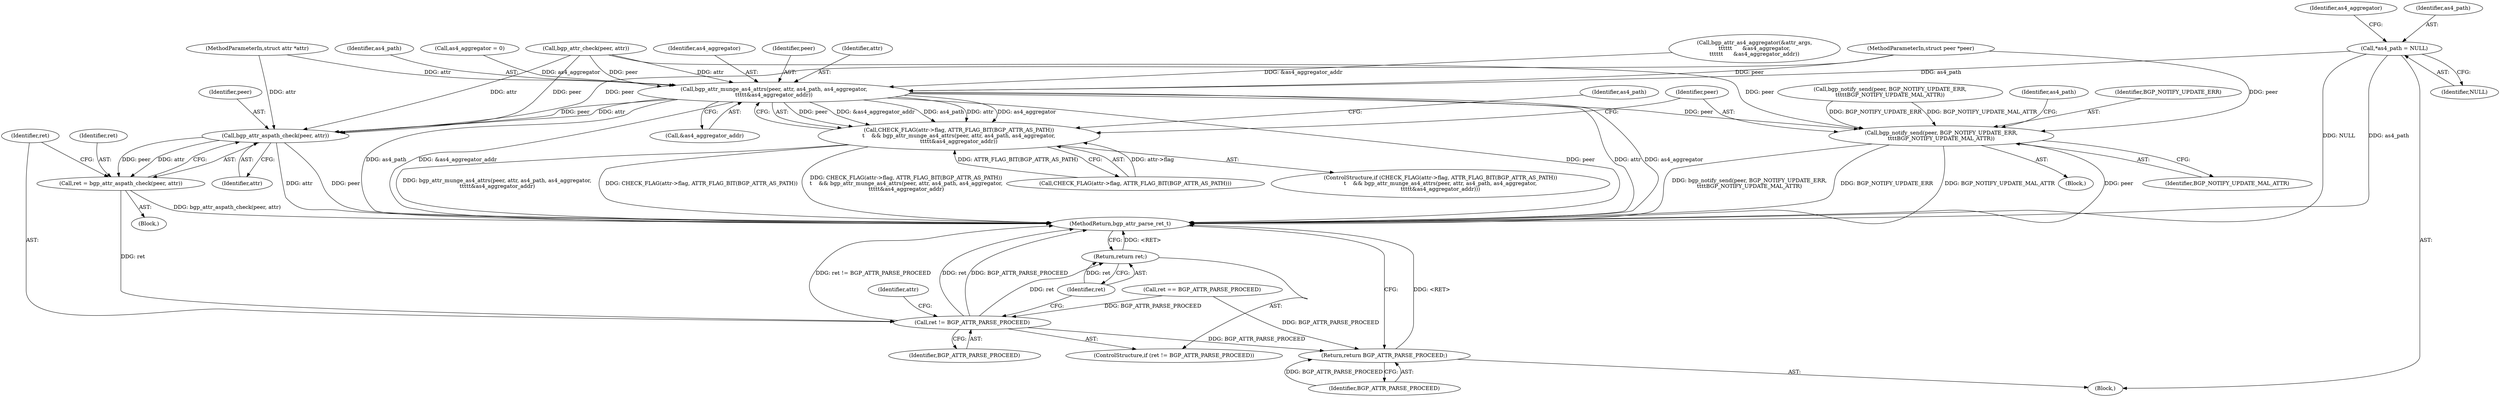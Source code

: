 digraph "0_frr_943d595a018e69b550db08cccba1d0778a86705a@pointer" {
"1000155" [label="(Call,*as4_path = NULL)"];
"1000712" [label="(Call,bgp_attr_munge_as4_attrs(peer, attr, as4_path, as4_aggregator,\n\t\t\t\t\t&as4_aggregator_addr))"];
"1000705" [label="(Call,CHECK_FLAG(attr->flag, ATTR_FLAG_BIT(BGP_ATTR_AS_PATH))\n\t    && bgp_attr_munge_as4_attrs(peer, attr, as4_path, as4_aggregator,\n\t\t\t\t\t&as4_aggregator_addr))"];
"1000720" [label="(Call,bgp_notify_send(peer, BGP_NOTIFY_UPDATE_ERR,\n\t\t\t\tBGP_NOTIFY_UPDATE_MAL_ATTR))"];
"1000747" [label="(Call,bgp_attr_aspath_check(peer, attr))"];
"1000745" [label="(Call,ret = bgp_attr_aspath_check(peer, attr))"];
"1000751" [label="(Call,ret != BGP_ATTR_PARSE_PROCEED)"];
"1000754" [label="(Return,return ret;)"];
"1000794" [label="(Return,return BGP_ATTR_PARSE_PROCEED;)"];
"1000723" [label="(Identifier,BGP_NOTIFY_UPDATE_MAL_ATTR)"];
"1000135" [label="(MethodParameterIn,struct attr *attr)"];
"1000571" [label="(Call,bgp_notify_send(peer, BGP_NOTIFY_UPDATE_ERR,\n\t\t\t\t\tBGP_NOTIFY_UPDATE_MAL_ATTR))"];
"1000713" [label="(Identifier,peer)"];
"1000744" [label="(Block,)"];
"1000751" [label="(Call,ret != BGP_ATTR_PARSE_PROCEED)"];
"1000721" [label="(Identifier,peer)"];
"1000758" [label="(Identifier,attr)"];
"1000732" [label="(Identifier,as4_path)"];
"1000749" [label="(Identifier,attr)"];
"1000794" [label="(Return,return BGP_ATTR_PARSE_PROCEED;)"];
"1000402" [label="(Call,ret == BGP_ATTR_PARSE_PROCEED)"];
"1000155" [label="(Call,*as4_path = NULL)"];
"1000747" [label="(Call,bgp_attr_aspath_check(peer, attr))"];
"1000714" [label="(Identifier,attr)"];
"1000717" [label="(Call,&as4_aggregator_addr)"];
"1000139" [label="(Block,)"];
"1000746" [label="(Identifier,ret)"];
"1000472" [label="(Call,bgp_attr_as4_aggregator(&attr_args,\n\t\t\t\t\t\t      &as4_aggregator,\n\t\t\t\t\t\t      &as4_aggregator_addr))"];
"1000748" [label="(Identifier,peer)"];
"1000159" [label="(Call,as4_aggregator = 0)"];
"1000750" [label="(ControlStructure,if (ret != BGP_ATTR_PARSE_PROCEED))"];
"1000704" [label="(ControlStructure,if (CHECK_FLAG(attr->flag, ATTR_FLAG_BIT(BGP_ATTR_AS_PATH))\n\t    && bgp_attr_munge_as4_attrs(peer, attr, as4_path, as4_aggregator,\n\t\t\t\t\t&as4_aggregator_addr)))"];
"1000720" [label="(Call,bgp_notify_send(peer, BGP_NOTIFY_UPDATE_ERR,\n\t\t\t\tBGP_NOTIFY_UPDATE_MAL_ATTR))"];
"1000754" [label="(Return,return ret;)"];
"1000712" [label="(Call,bgp_attr_munge_as4_attrs(peer, attr, as4_path, as4_aggregator,\n\t\t\t\t\t&as4_aggregator_addr))"];
"1000705" [label="(Call,CHECK_FLAG(attr->flag, ATTR_FLAG_BIT(BGP_ATTR_AS_PATH))\n\t    && bgp_attr_munge_as4_attrs(peer, attr, as4_path, as4_aggregator,\n\t\t\t\t\t&as4_aggregator_addr))"];
"1000719" [label="(Block,)"];
"1000753" [label="(Identifier,BGP_ATTR_PARSE_PROCEED)"];
"1000160" [label="(Identifier,as4_aggregator)"];
"1000725" [label="(Identifier,as4_path)"];
"1000745" [label="(Call,ret = bgp_attr_aspath_check(peer, attr))"];
"1000752" [label="(Identifier,ret)"];
"1000716" [label="(Identifier,as4_aggregator)"];
"1000755" [label="(Identifier,ret)"];
"1000156" [label="(Identifier,as4_path)"];
"1000692" [label="(Call,bgp_attr_check(peer, attr))"];
"1000715" [label="(Identifier,as4_path)"];
"1000795" [label="(Identifier,BGP_ATTR_PARSE_PROCEED)"];
"1000722" [label="(Identifier,BGP_NOTIFY_UPDATE_ERR)"];
"1000157" [label="(Identifier,NULL)"];
"1000134" [label="(MethodParameterIn,struct peer *peer)"];
"1000706" [label="(Call,CHECK_FLAG(attr->flag, ATTR_FLAG_BIT(BGP_ATTR_AS_PATH)))"];
"1000796" [label="(MethodReturn,bgp_attr_parse_ret_t)"];
"1000155" -> "1000139"  [label="AST: "];
"1000155" -> "1000157"  [label="CFG: "];
"1000156" -> "1000155"  [label="AST: "];
"1000157" -> "1000155"  [label="AST: "];
"1000160" -> "1000155"  [label="CFG: "];
"1000155" -> "1000796"  [label="DDG: NULL"];
"1000155" -> "1000796"  [label="DDG: as4_path"];
"1000155" -> "1000712"  [label="DDG: as4_path"];
"1000712" -> "1000705"  [label="AST: "];
"1000712" -> "1000717"  [label="CFG: "];
"1000713" -> "1000712"  [label="AST: "];
"1000714" -> "1000712"  [label="AST: "];
"1000715" -> "1000712"  [label="AST: "];
"1000716" -> "1000712"  [label="AST: "];
"1000717" -> "1000712"  [label="AST: "];
"1000705" -> "1000712"  [label="CFG: "];
"1000712" -> "1000796"  [label="DDG: attr"];
"1000712" -> "1000796"  [label="DDG: as4_aggregator"];
"1000712" -> "1000796"  [label="DDG: as4_path"];
"1000712" -> "1000796"  [label="DDG: &as4_aggregator_addr"];
"1000712" -> "1000796"  [label="DDG: peer"];
"1000712" -> "1000705"  [label="DDG: peer"];
"1000712" -> "1000705"  [label="DDG: &as4_aggregator_addr"];
"1000712" -> "1000705"  [label="DDG: as4_path"];
"1000712" -> "1000705"  [label="DDG: attr"];
"1000712" -> "1000705"  [label="DDG: as4_aggregator"];
"1000692" -> "1000712"  [label="DDG: peer"];
"1000692" -> "1000712"  [label="DDG: attr"];
"1000134" -> "1000712"  [label="DDG: peer"];
"1000135" -> "1000712"  [label="DDG: attr"];
"1000159" -> "1000712"  [label="DDG: as4_aggregator"];
"1000472" -> "1000712"  [label="DDG: &as4_aggregator_addr"];
"1000712" -> "1000720"  [label="DDG: peer"];
"1000712" -> "1000747"  [label="DDG: peer"];
"1000712" -> "1000747"  [label="DDG: attr"];
"1000705" -> "1000704"  [label="AST: "];
"1000705" -> "1000706"  [label="CFG: "];
"1000706" -> "1000705"  [label="AST: "];
"1000721" -> "1000705"  [label="CFG: "];
"1000732" -> "1000705"  [label="CFG: "];
"1000705" -> "1000796"  [label="DDG: bgp_attr_munge_as4_attrs(peer, attr, as4_path, as4_aggregator,\n\t\t\t\t\t&as4_aggregator_addr)"];
"1000705" -> "1000796"  [label="DDG: CHECK_FLAG(attr->flag, ATTR_FLAG_BIT(BGP_ATTR_AS_PATH))"];
"1000705" -> "1000796"  [label="DDG: CHECK_FLAG(attr->flag, ATTR_FLAG_BIT(BGP_ATTR_AS_PATH))\n\t    && bgp_attr_munge_as4_attrs(peer, attr, as4_path, as4_aggregator,\n\t\t\t\t\t&as4_aggregator_addr)"];
"1000706" -> "1000705"  [label="DDG: attr->flag"];
"1000706" -> "1000705"  [label="DDG: ATTR_FLAG_BIT(BGP_ATTR_AS_PATH)"];
"1000720" -> "1000719"  [label="AST: "];
"1000720" -> "1000723"  [label="CFG: "];
"1000721" -> "1000720"  [label="AST: "];
"1000722" -> "1000720"  [label="AST: "];
"1000723" -> "1000720"  [label="AST: "];
"1000725" -> "1000720"  [label="CFG: "];
"1000720" -> "1000796"  [label="DDG: peer"];
"1000720" -> "1000796"  [label="DDG: bgp_notify_send(peer, BGP_NOTIFY_UPDATE_ERR,\n\t\t\t\tBGP_NOTIFY_UPDATE_MAL_ATTR)"];
"1000720" -> "1000796"  [label="DDG: BGP_NOTIFY_UPDATE_ERR"];
"1000720" -> "1000796"  [label="DDG: BGP_NOTIFY_UPDATE_MAL_ATTR"];
"1000692" -> "1000720"  [label="DDG: peer"];
"1000134" -> "1000720"  [label="DDG: peer"];
"1000571" -> "1000720"  [label="DDG: BGP_NOTIFY_UPDATE_ERR"];
"1000571" -> "1000720"  [label="DDG: BGP_NOTIFY_UPDATE_MAL_ATTR"];
"1000747" -> "1000745"  [label="AST: "];
"1000747" -> "1000749"  [label="CFG: "];
"1000748" -> "1000747"  [label="AST: "];
"1000749" -> "1000747"  [label="AST: "];
"1000745" -> "1000747"  [label="CFG: "];
"1000747" -> "1000796"  [label="DDG: peer"];
"1000747" -> "1000796"  [label="DDG: attr"];
"1000747" -> "1000745"  [label="DDG: peer"];
"1000747" -> "1000745"  [label="DDG: attr"];
"1000692" -> "1000747"  [label="DDG: peer"];
"1000692" -> "1000747"  [label="DDG: attr"];
"1000134" -> "1000747"  [label="DDG: peer"];
"1000135" -> "1000747"  [label="DDG: attr"];
"1000745" -> "1000744"  [label="AST: "];
"1000746" -> "1000745"  [label="AST: "];
"1000752" -> "1000745"  [label="CFG: "];
"1000745" -> "1000796"  [label="DDG: bgp_attr_aspath_check(peer, attr)"];
"1000745" -> "1000751"  [label="DDG: ret"];
"1000751" -> "1000750"  [label="AST: "];
"1000751" -> "1000753"  [label="CFG: "];
"1000752" -> "1000751"  [label="AST: "];
"1000753" -> "1000751"  [label="AST: "];
"1000755" -> "1000751"  [label="CFG: "];
"1000758" -> "1000751"  [label="CFG: "];
"1000751" -> "1000796"  [label="DDG: ret != BGP_ATTR_PARSE_PROCEED"];
"1000751" -> "1000796"  [label="DDG: BGP_ATTR_PARSE_PROCEED"];
"1000751" -> "1000796"  [label="DDG: ret"];
"1000402" -> "1000751"  [label="DDG: BGP_ATTR_PARSE_PROCEED"];
"1000751" -> "1000754"  [label="DDG: ret"];
"1000751" -> "1000794"  [label="DDG: BGP_ATTR_PARSE_PROCEED"];
"1000754" -> "1000750"  [label="AST: "];
"1000754" -> "1000755"  [label="CFG: "];
"1000755" -> "1000754"  [label="AST: "];
"1000796" -> "1000754"  [label="CFG: "];
"1000754" -> "1000796"  [label="DDG: <RET>"];
"1000755" -> "1000754"  [label="DDG: ret"];
"1000794" -> "1000139"  [label="AST: "];
"1000794" -> "1000795"  [label="CFG: "];
"1000795" -> "1000794"  [label="AST: "];
"1000796" -> "1000794"  [label="CFG: "];
"1000794" -> "1000796"  [label="DDG: <RET>"];
"1000795" -> "1000794"  [label="DDG: BGP_ATTR_PARSE_PROCEED"];
"1000402" -> "1000794"  [label="DDG: BGP_ATTR_PARSE_PROCEED"];
}
